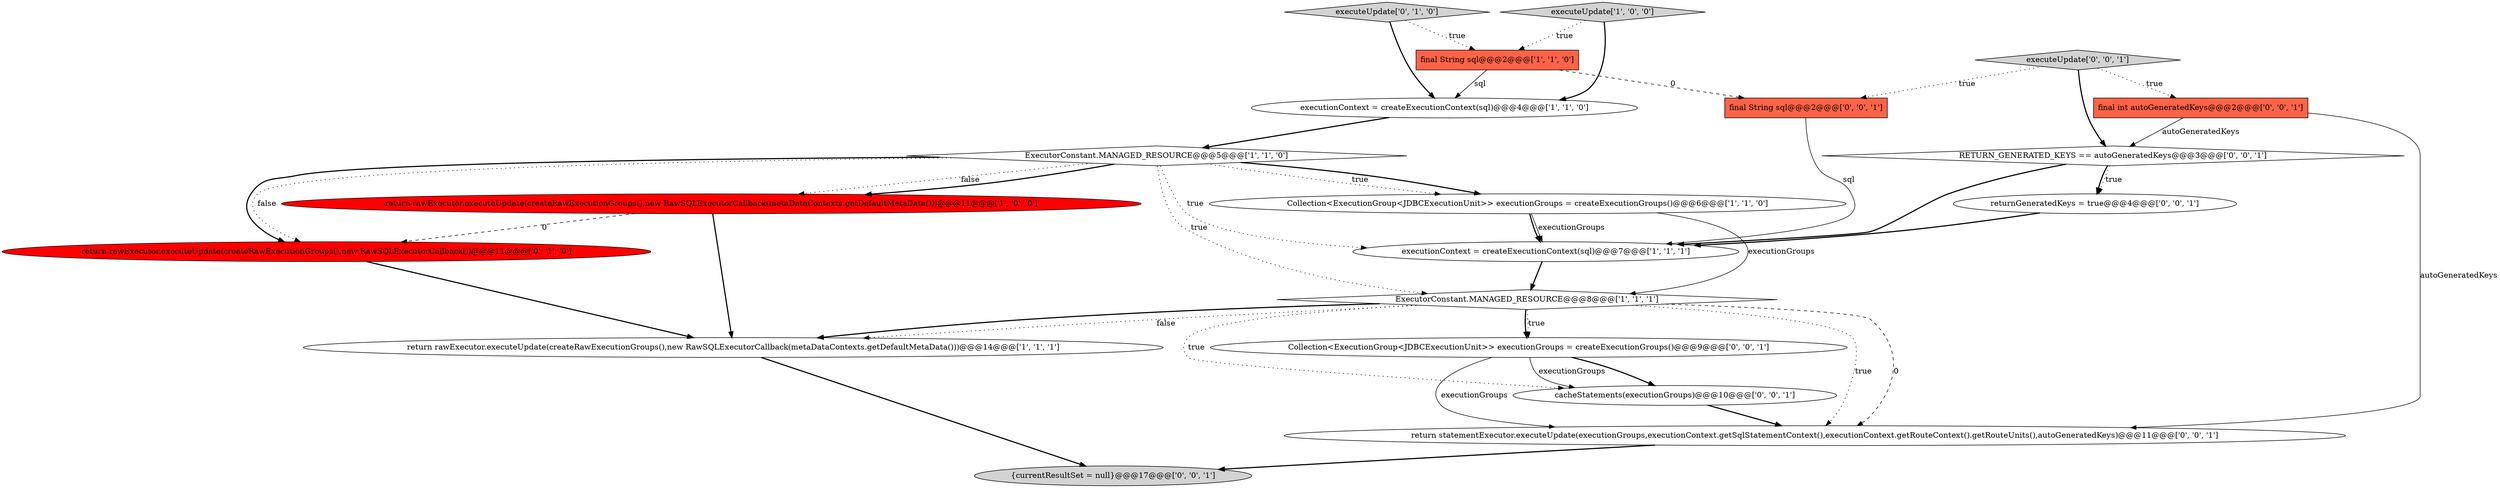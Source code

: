 digraph {
14 [style = filled, label = "RETURN_GENERATED_KEYS == autoGeneratedKeys@@@3@@@['0', '0', '1']", fillcolor = white, shape = diamond image = "AAA0AAABBB3BBB"];
18 [style = filled, label = "cacheStatements(executionGroups)@@@10@@@['0', '0', '1']", fillcolor = white, shape = ellipse image = "AAA0AAABBB3BBB"];
6 [style = filled, label = "executionContext = createExecutionContext(sql)@@@7@@@['1', '1', '1']", fillcolor = white, shape = ellipse image = "AAA0AAABBB1BBB"];
10 [style = filled, label = "return rawExecutor.executeUpdate(createRawExecutionGroups(),new RawSQLExecutorCallback())@@@11@@@['0', '1', '0']", fillcolor = red, shape = ellipse image = "AAA1AAABBB2BBB"];
0 [style = filled, label = "Collection<ExecutionGroup<JDBCExecutionUnit>> executionGroups = createExecutionGroups()@@@6@@@['1', '1', '0']", fillcolor = white, shape = ellipse image = "AAA0AAABBB1BBB"];
16 [style = filled, label = "Collection<ExecutionGroup<JDBCExecutionUnit>> executionGroups = createExecutionGroups()@@@9@@@['0', '0', '1']", fillcolor = white, shape = ellipse image = "AAA0AAABBB3BBB"];
13 [style = filled, label = "final int autoGeneratedKeys@@@2@@@['0', '0', '1']", fillcolor = tomato, shape = box image = "AAA0AAABBB3BBB"];
2 [style = filled, label = "ExecutorConstant.MANAGED_RESOURCE@@@5@@@['1', '1', '0']", fillcolor = white, shape = diamond image = "AAA0AAABBB1BBB"];
5 [style = filled, label = "final String sql@@@2@@@['1', '1', '0']", fillcolor = tomato, shape = box image = "AAA0AAABBB1BBB"];
11 [style = filled, label = "{currentResultSet = null}@@@17@@@['0', '0', '1']", fillcolor = lightgray, shape = ellipse image = "AAA0AAABBB3BBB"];
4 [style = filled, label = "return rawExecutor.executeUpdate(createRawExecutionGroups(),new RawSQLExecutorCallback(metaDataContexts.getDefaultMetaData()))@@@14@@@['1', '1', '1']", fillcolor = white, shape = ellipse image = "AAA0AAABBB1BBB"];
8 [style = filled, label = "return rawExecutor.executeUpdate(createRawExecutionGroups(),new RawSQLExecutorCallback(metaDataContexts.getDefaultMetaData()))@@@11@@@['1', '0', '0']", fillcolor = red, shape = ellipse image = "AAA1AAABBB1BBB"];
1 [style = filled, label = "executionContext = createExecutionContext(sql)@@@4@@@['1', '1', '0']", fillcolor = white, shape = ellipse image = "AAA0AAABBB1BBB"];
12 [style = filled, label = "executeUpdate['0', '0', '1']", fillcolor = lightgray, shape = diamond image = "AAA0AAABBB3BBB"];
19 [style = filled, label = "returnGeneratedKeys = true@@@4@@@['0', '0', '1']", fillcolor = white, shape = ellipse image = "AAA0AAABBB3BBB"];
15 [style = filled, label = "final String sql@@@2@@@['0', '0', '1']", fillcolor = tomato, shape = box image = "AAA0AAABBB3BBB"];
3 [style = filled, label = "ExecutorConstant.MANAGED_RESOURCE@@@8@@@['1', '1', '1']", fillcolor = white, shape = diamond image = "AAA0AAABBB1BBB"];
17 [style = filled, label = "return statementExecutor.executeUpdate(executionGroups,executionContext.getSqlStatementContext(),executionContext.getRouteContext().getRouteUnits(),autoGeneratedKeys)@@@11@@@['0', '0', '1']", fillcolor = white, shape = ellipse image = "AAA0AAABBB3BBB"];
7 [style = filled, label = "executeUpdate['1', '0', '0']", fillcolor = lightgray, shape = diamond image = "AAA0AAABBB1BBB"];
9 [style = filled, label = "executeUpdate['0', '1', '0']", fillcolor = lightgray, shape = diamond image = "AAA0AAABBB2BBB"];
2->3 [style = dotted, label="true"];
6->3 [style = bold, label=""];
16->17 [style = solid, label="executionGroups"];
16->18 [style = bold, label=""];
7->1 [style = bold, label=""];
2->0 [style = dotted, label="true"];
14->19 [style = dotted, label="true"];
8->10 [style = dashed, label="0"];
3->17 [style = dashed, label="0"];
0->6 [style = bold, label=""];
3->4 [style = dotted, label="false"];
12->15 [style = dotted, label="true"];
18->17 [style = bold, label=""];
14->19 [style = bold, label=""];
2->10 [style = dotted, label="false"];
3->16 [style = bold, label=""];
2->10 [style = bold, label=""];
19->6 [style = bold, label=""];
3->4 [style = bold, label=""];
7->5 [style = dotted, label="true"];
16->18 [style = solid, label="executionGroups"];
2->0 [style = bold, label=""];
12->13 [style = dotted, label="true"];
0->6 [style = solid, label="executionGroups"];
2->6 [style = dotted, label="true"];
0->3 [style = solid, label="executionGroups"];
3->18 [style = dotted, label="true"];
12->14 [style = bold, label=""];
10->4 [style = bold, label=""];
2->8 [style = dotted, label="false"];
3->17 [style = dotted, label="true"];
1->2 [style = bold, label=""];
13->14 [style = solid, label="autoGeneratedKeys"];
13->17 [style = solid, label="autoGeneratedKeys"];
8->4 [style = bold, label=""];
5->1 [style = solid, label="sql"];
9->1 [style = bold, label=""];
4->11 [style = bold, label=""];
5->15 [style = dashed, label="0"];
15->6 [style = solid, label="sql"];
14->6 [style = bold, label=""];
3->16 [style = dotted, label="true"];
2->8 [style = bold, label=""];
17->11 [style = bold, label=""];
9->5 [style = dotted, label="true"];
}
